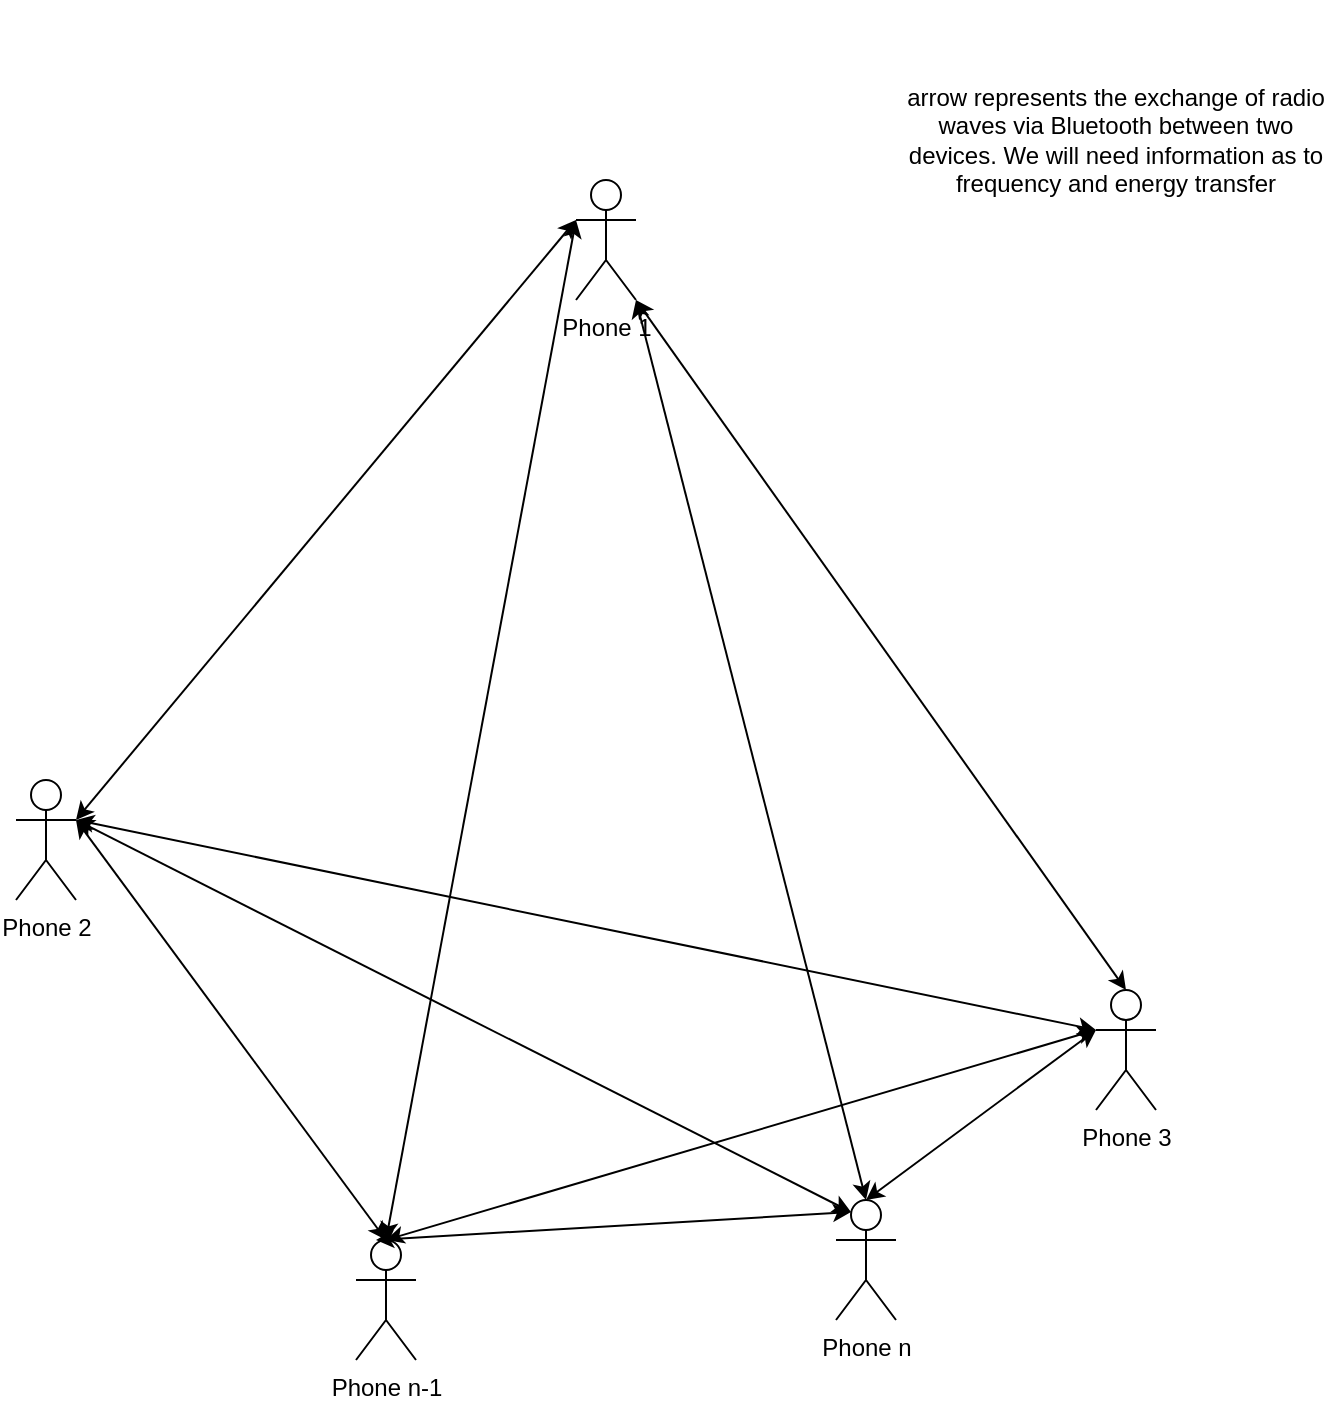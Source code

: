 <mxfile version="21.6.8" type="github" pages="3">
  <diagram name="concept" id="LcQFmW3AAHdsawYNoonc">
    <mxGraphModel dx="1434" dy="896" grid="1" gridSize="10" guides="1" tooltips="1" connect="1" arrows="1" fold="1" page="1" pageScale="1" pageWidth="827" pageHeight="1169" math="0" shadow="0">
      <root>
        <mxCell id="0" />
        <mxCell id="1" parent="0" />
        <mxCell id="gAuIQgTeysTWNeX1T_51-1" value="Phone 3" style="shape=umlActor;verticalLabelPosition=bottom;verticalAlign=top;html=1;outlineConnect=0;" vertex="1" parent="1">
          <mxGeometry x="660" y="525" width="30" height="60" as="geometry" />
        </mxCell>
        <mxCell id="gAuIQgTeysTWNeX1T_51-2" value="&lt;div&gt;Phone 2&lt;/div&gt;" style="shape=umlActor;verticalLabelPosition=bottom;verticalAlign=top;html=1;outlineConnect=0;" vertex="1" parent="1">
          <mxGeometry x="120" y="420" width="30" height="60" as="geometry" />
        </mxCell>
        <mxCell id="gAuIQgTeysTWNeX1T_51-3" value="Phone 1" style="shape=umlActor;verticalLabelPosition=bottom;verticalAlign=top;html=1;outlineConnect=0;" vertex="1" parent="1">
          <mxGeometry x="400" y="120" width="30" height="60" as="geometry" />
        </mxCell>
        <mxCell id="gAuIQgTeysTWNeX1T_51-8" value="" style="endArrow=classic;startArrow=classic;html=1;rounded=0;exitX=1;exitY=0.333;exitDx=0;exitDy=0;exitPerimeter=0;entryX=0;entryY=0.333;entryDx=0;entryDy=0;entryPerimeter=0;" edge="1" parent="1" source="gAuIQgTeysTWNeX1T_51-2" target="gAuIQgTeysTWNeX1T_51-3">
          <mxGeometry width="50" height="50" relative="1" as="geometry">
            <mxPoint x="200" y="430" as="sourcePoint" />
            <mxPoint x="250" y="380" as="targetPoint" />
          </mxGeometry>
        </mxCell>
        <mxCell id="gAuIQgTeysTWNeX1T_51-10" value="" style="endArrow=classic;startArrow=classic;html=1;rounded=0;exitX=1;exitY=0.333;exitDx=0;exitDy=0;exitPerimeter=0;entryX=0;entryY=0.333;entryDx=0;entryDy=0;entryPerimeter=0;" edge="1" parent="1" source="gAuIQgTeysTWNeX1T_51-2" target="gAuIQgTeysTWNeX1T_51-1">
          <mxGeometry width="50" height="50" relative="1" as="geometry">
            <mxPoint x="150" y="440" as="sourcePoint" />
            <mxPoint x="660" y="545" as="targetPoint" />
          </mxGeometry>
        </mxCell>
        <mxCell id="gAuIQgTeysTWNeX1T_51-11" value="" style="endArrow=classic;startArrow=classic;html=1;rounded=0;exitX=1;exitY=1;exitDx=0;exitDy=0;exitPerimeter=0;entryX=0.5;entryY=0;entryDx=0;entryDy=0;entryPerimeter=0;" edge="1" parent="1" source="gAuIQgTeysTWNeX1T_51-3" target="gAuIQgTeysTWNeX1T_51-1">
          <mxGeometry width="50" height="50" relative="1" as="geometry">
            <mxPoint x="420" y="315" as="sourcePoint" />
            <mxPoint x="930" y="420" as="targetPoint" />
          </mxGeometry>
        </mxCell>
        <mxCell id="gAuIQgTeysTWNeX1T_51-12" value="Phone n-1" style="shape=umlActor;verticalLabelPosition=bottom;verticalAlign=top;html=1;outlineConnect=0;" vertex="1" parent="1">
          <mxGeometry x="290" y="650" width="30" height="60" as="geometry" />
        </mxCell>
        <mxCell id="gAuIQgTeysTWNeX1T_51-13" value="" style="endArrow=classic;startArrow=classic;html=1;rounded=0;exitX=0.5;exitY=0;exitDx=0;exitDy=0;exitPerimeter=0;entryX=1;entryY=0.333;entryDx=0;entryDy=0;entryPerimeter=0;" edge="1" parent="1" source="gAuIQgTeysTWNeX1T_51-12" target="gAuIQgTeysTWNeX1T_51-2">
          <mxGeometry width="50" height="50" relative="1" as="geometry">
            <mxPoint x="270" y="610" as="sourcePoint" />
            <mxPoint x="250" y="520" as="targetPoint" />
          </mxGeometry>
        </mxCell>
        <mxCell id="gAuIQgTeysTWNeX1T_51-14" value="" style="endArrow=classic;startArrow=classic;html=1;rounded=0;exitX=0.5;exitY=0;exitDx=0;exitDy=0;exitPerimeter=0;entryX=0;entryY=0.333;entryDx=0;entryDy=0;entryPerimeter=0;" edge="1" parent="1" source="gAuIQgTeysTWNeX1T_51-12" target="gAuIQgTeysTWNeX1T_51-3">
          <mxGeometry width="50" height="50" relative="1" as="geometry">
            <mxPoint x="380" y="330" as="sourcePoint" />
            <mxPoint x="430" y="280" as="targetPoint" />
          </mxGeometry>
        </mxCell>
        <mxCell id="gAuIQgTeysTWNeX1T_51-15" value="" style="endArrow=classic;startArrow=classic;html=1;rounded=0;entryX=0;entryY=0.333;entryDx=0;entryDy=0;entryPerimeter=0;exitX=0.5;exitY=0;exitDx=0;exitDy=0;exitPerimeter=0;" edge="1" parent="1" source="gAuIQgTeysTWNeX1T_51-12" target="gAuIQgTeysTWNeX1T_51-1">
          <mxGeometry width="50" height="50" relative="1" as="geometry">
            <mxPoint x="480" y="670" as="sourcePoint" />
            <mxPoint x="530" y="620" as="targetPoint" />
          </mxGeometry>
        </mxCell>
        <mxCell id="gAuIQgTeysTWNeX1T_51-16" value="Phone n" style="shape=umlActor;verticalLabelPosition=bottom;verticalAlign=top;html=1;outlineConnect=0;" vertex="1" parent="1">
          <mxGeometry x="530" y="630" width="30" height="60" as="geometry" />
        </mxCell>
        <mxCell id="gAuIQgTeysTWNeX1T_51-17" value="" style="endArrow=classic;startArrow=classic;html=1;rounded=0;entryX=0.25;entryY=0.1;entryDx=0;entryDy=0;entryPerimeter=0;" edge="1" parent="1" target="gAuIQgTeysTWNeX1T_51-16">
          <mxGeometry width="50" height="50" relative="1" as="geometry">
            <mxPoint x="300" y="650" as="sourcePoint" />
            <mxPoint x="480" y="710" as="targetPoint" />
          </mxGeometry>
        </mxCell>
        <mxCell id="gAuIQgTeysTWNeX1T_51-18" value="" style="endArrow=classic;startArrow=classic;html=1;rounded=0;exitX=1;exitY=0.333;exitDx=0;exitDy=0;exitPerimeter=0;entryX=0.25;entryY=0.1;entryDx=0;entryDy=0;entryPerimeter=0;" edge="1" parent="1" source="gAuIQgTeysTWNeX1T_51-2" target="gAuIQgTeysTWNeX1T_51-16">
          <mxGeometry width="50" height="50" relative="1" as="geometry">
            <mxPoint x="400" y="770" as="sourcePoint" />
            <mxPoint x="490" y="610" as="targetPoint" />
          </mxGeometry>
        </mxCell>
        <mxCell id="gAuIQgTeysTWNeX1T_51-19" value="" style="endArrow=classic;startArrow=classic;html=1;rounded=0;exitX=1;exitY=1;exitDx=0;exitDy=0;exitPerimeter=0;entryX=0.5;entryY=0;entryDx=0;entryDy=0;entryPerimeter=0;" edge="1" parent="1" source="gAuIQgTeysTWNeX1T_51-3" target="gAuIQgTeysTWNeX1T_51-16">
          <mxGeometry width="50" height="50" relative="1" as="geometry">
            <mxPoint x="660" y="720" as="sourcePoint" />
            <mxPoint x="710" y="670" as="targetPoint" />
          </mxGeometry>
        </mxCell>
        <mxCell id="gAuIQgTeysTWNeX1T_51-20" value="" style="endArrow=classic;startArrow=classic;html=1;rounded=0;exitX=0.5;exitY=0;exitDx=0;exitDy=0;exitPerimeter=0;entryX=0;entryY=0.333;entryDx=0;entryDy=0;entryPerimeter=0;" edge="1" parent="1" source="gAuIQgTeysTWNeX1T_51-16" target="gAuIQgTeysTWNeX1T_51-1">
          <mxGeometry width="50" height="50" relative="1" as="geometry">
            <mxPoint x="730" y="720" as="sourcePoint" />
            <mxPoint x="780" y="670" as="targetPoint" />
          </mxGeometry>
        </mxCell>
        <mxCell id="gAuIQgTeysTWNeX1T_51-21" value="arrow represents the exchange of radio waves via Bluetooth between two devices. We will need information as to frequency and energy transfer" style="text;html=1;strokeColor=none;fillColor=none;align=center;verticalAlign=middle;whiteSpace=wrap;rounded=0;" vertex="1" parent="1">
          <mxGeometry x="560" y="30" width="220" height="140" as="geometry" />
        </mxCell>
      </root>
    </mxGraphModel>
  </diagram>
  <diagram id="O-QIfTuN5nS1racRBrM0" name="exploration">
    <mxGraphModel dx="1434" dy="896" grid="1" gridSize="10" guides="1" tooltips="1" connect="1" arrows="1" fold="1" page="1" pageScale="1" pageWidth="827" pageHeight="1169" math="0" shadow="0">
      <root>
        <mxCell id="0" />
        <mxCell id="1" parent="0" />
        <mxCell id="17YRrFIGBrkhH9JQ824B-1" value="" style="shape=actor;whiteSpace=wrap;html=1;" vertex="1" parent="1">
          <mxGeometry x="210" y="330" width="40" height="60" as="geometry" />
        </mxCell>
        <mxCell id="17YRrFIGBrkhH9JQ824B-2" value="" style="shape=actor;whiteSpace=wrap;html=1;" vertex="1" parent="1">
          <mxGeometry x="680" y="330" width="40" height="60" as="geometry" />
        </mxCell>
        <mxCell id="17YRrFIGBrkhH9JQ824B-3" value="" style="endArrow=classic;html=1;rounded=0;exitX=0.75;exitY=0.25;exitDx=0;exitDy=0;exitPerimeter=0;entryX=0.25;entryY=0.2;entryDx=0;entryDy=0;entryPerimeter=0;" edge="1" parent="1" source="17YRrFIGBrkhH9JQ824B-1" target="17YRrFIGBrkhH9JQ824B-2">
          <mxGeometry width="50" height="50" relative="1" as="geometry">
            <mxPoint x="390" y="490" as="sourcePoint" />
            <mxPoint x="440" y="440" as="targetPoint" />
          </mxGeometry>
        </mxCell>
        <mxCell id="17YRrFIGBrkhH9JQ824B-4" value="" style="endArrow=classic;html=1;rounded=0;entryX=1;entryY=0.75;entryDx=0;entryDy=0;exitX=0;exitY=0.75;exitDx=0;exitDy=0;" edge="1" parent="1" source="17YRrFIGBrkhH9JQ824B-2" target="17YRrFIGBrkhH9JQ824B-1">
          <mxGeometry width="50" height="50" relative="1" as="geometry">
            <mxPoint x="390" y="490" as="sourcePoint" />
            <mxPoint x="440" y="440" as="targetPoint" />
          </mxGeometry>
        </mxCell>
        <mxCell id="17YRrFIGBrkhH9JQ824B-5" value="RW received" style="text;html=1;strokeColor=none;fillColor=none;align=center;verticalAlign=middle;whiteSpace=wrap;rounded=0;" vertex="1" parent="1">
          <mxGeometry x="390" y="390" width="120" height="30" as="geometry" />
        </mxCell>
        <mxCell id="17YRrFIGBrkhH9JQ824B-8" value="RW sent" style="text;html=1;strokeColor=none;fillColor=none;align=center;verticalAlign=middle;whiteSpace=wrap;rounded=0;" vertex="1" parent="1">
          <mxGeometry x="390" y="300" width="120" height="30" as="geometry" />
        </mxCell>
        <mxCell id="17YRrFIGBrkhH9JQ824B-9" value="&lt;div&gt;Freq: a&lt;br&gt;&lt;/div&gt;&lt;div&gt;Energy = x&lt;br&gt;&lt;/div&gt;" style="text;html=1;strokeColor=none;fillColor=none;align=center;verticalAlign=middle;whiteSpace=wrap;rounded=0;" vertex="1" parent="1">
          <mxGeometry x="530" y="295" width="100" height="40" as="geometry" />
        </mxCell>
        <mxCell id="17YRrFIGBrkhH9JQ824B-11" value="&lt;div&gt;Freq: a&lt;br&gt;&lt;/div&gt;&lt;div&gt;Energy = x - y&lt;/div&gt;" style="text;html=1;strokeColor=none;fillColor=none;align=center;verticalAlign=middle;whiteSpace=wrap;rounded=0;" vertex="1" parent="1">
          <mxGeometry x="530" y="385" width="140" height="40" as="geometry" />
        </mxCell>
      </root>
    </mxGraphModel>
  </diagram>
  <diagram id="tIbcreq8ZCz54ozLmP20" name="neural_net">
    <mxGraphModel dx="1434" dy="896" grid="1" gridSize="10" guides="1" tooltips="1" connect="1" arrows="1" fold="1" page="1" pageScale="1" pageWidth="827" pageHeight="1169" math="0" shadow="0">
      <root>
        <mxCell id="0" />
        <mxCell id="1" parent="0" />
        <mxCell id="D9f67xwaOViJeeL2p-MD-11" style="edgeStyle=orthogonalEdgeStyle;rounded=0;orthogonalLoop=1;jettySize=auto;html=1;entryX=0;entryY=0.5;entryDx=0;entryDy=0;" edge="1" parent="1" source="D9f67xwaOViJeeL2p-MD-7" target="D9f67xwaOViJeeL2p-MD-10">
          <mxGeometry relative="1" as="geometry" />
        </mxCell>
        <mxCell id="D9f67xwaOViJeeL2p-MD-7" value="change_in_energy" style="rounded=0;whiteSpace=wrap;html=1;" vertex="1" parent="1">
          <mxGeometry x="60" y="240" width="120" height="60" as="geometry" />
        </mxCell>
        <mxCell id="D9f67xwaOViJeeL2p-MD-12" style="edgeStyle=orthogonalEdgeStyle;rounded=0;orthogonalLoop=1;jettySize=auto;html=1;exitX=0;exitY=0.5;exitDx=0;exitDy=0;entryX=1;entryY=0.5;entryDx=0;entryDy=0;" edge="1" parent="1" source="D9f67xwaOViJeeL2p-MD-9" target="D9f67xwaOViJeeL2p-MD-10">
          <mxGeometry relative="1" as="geometry" />
        </mxCell>
        <mxCell id="D9f67xwaOViJeeL2p-MD-9" value="material_db" style="shape=datastore;whiteSpace=wrap;html=1;" vertex="1" parent="1">
          <mxGeometry x="590" y="210" width="150" height="120" as="geometry" />
        </mxCell>
        <mxCell id="D9f67xwaOViJeeL2p-MD-14" value="" style="edgeStyle=orthogonalEdgeStyle;rounded=0;orthogonalLoop=1;jettySize=auto;html=1;" edge="1" parent="1" source="D9f67xwaOViJeeL2p-MD-10" target="D9f67xwaOViJeeL2p-MD-13">
          <mxGeometry relative="1" as="geometry" />
        </mxCell>
        <mxCell id="D9f67xwaOViJeeL2p-MD-10" value="neural_net" style="ellipse;shape=doubleEllipse;margin=3;whiteSpace=wrap;html=1;align=center;" vertex="1" parent="1">
          <mxGeometry x="330" y="250" width="100" height="40" as="geometry" />
        </mxCell>
        <mxCell id="D9f67xwaOViJeeL2p-MD-16" style="edgeStyle=orthogonalEdgeStyle;rounded=0;orthogonalLoop=1;jettySize=auto;html=1;exitX=0.5;exitY=1;exitDx=0;exitDy=0;entryX=0.5;entryY=0;entryDx=0;entryDy=0;" edge="1" parent="1" source="D9f67xwaOViJeeL2p-MD-13" target="D9f67xwaOViJeeL2p-MD-17">
          <mxGeometry relative="1" as="geometry">
            <mxPoint x="380" y="555" as="targetPoint" />
          </mxGeometry>
        </mxCell>
        <mxCell id="D9f67xwaOViJeeL2p-MD-13" value="output_picture" style="whiteSpace=wrap;html=1;" vertex="1" parent="1">
          <mxGeometry x="320" y="360" width="120" height="60" as="geometry" />
        </mxCell>
        <mxCell id="D9f67xwaOViJeeL2p-MD-20" style="edgeStyle=orthogonalEdgeStyle;rounded=0;orthogonalLoop=1;jettySize=auto;html=1;exitX=1;exitY=0.5;exitDx=0;exitDy=0;entryX=0;entryY=0.5;entryDx=0;entryDy=0;" edge="1" parent="1" source="D9f67xwaOViJeeL2p-MD-17" target="D9f67xwaOViJeeL2p-MD-19">
          <mxGeometry relative="1" as="geometry" />
        </mxCell>
        <mxCell id="D9f67xwaOViJeeL2p-MD-26" value="" style="edgeStyle=orthogonalEdgeStyle;rounded=0;orthogonalLoop=1;jettySize=auto;html=1;" edge="1" parent="1" source="D9f67xwaOViJeeL2p-MD-17" target="D9f67xwaOViJeeL2p-MD-25">
          <mxGeometry relative="1" as="geometry" />
        </mxCell>
        <mxCell id="D9f67xwaOViJeeL2p-MD-17" value="output_picture_db" style="shape=datastore;whiteSpace=wrap;html=1;" vertex="1" parent="1">
          <mxGeometry x="305" y="490" width="150" height="120" as="geometry" />
        </mxCell>
        <mxCell id="D9f67xwaOViJeeL2p-MD-23" value="" style="edgeStyle=orthogonalEdgeStyle;rounded=0;orthogonalLoop=1;jettySize=auto;html=1;" edge="1" parent="1" source="D9f67xwaOViJeeL2p-MD-19" target="D9f67xwaOViJeeL2p-MD-22">
          <mxGeometry relative="1" as="geometry" />
        </mxCell>
        <mxCell id="D9f67xwaOViJeeL2p-MD-19" value="neural_net" style="ellipse;shape=doubleEllipse;margin=3;whiteSpace=wrap;html=1;align=center;" vertex="1" parent="1">
          <mxGeometry x="615" y="530" width="100" height="40" as="geometry" />
        </mxCell>
        <mxCell id="D9f67xwaOViJeeL2p-MD-22" value="predictive_movement" style="whiteSpace=wrap;html=1;" vertex="1" parent="1">
          <mxGeometry x="605" y="720" width="120" height="60" as="geometry" />
        </mxCell>
        <mxCell id="D9f67xwaOViJeeL2p-MD-25" value="actual_movement" style="whiteSpace=wrap;html=1;" vertex="1" parent="1">
          <mxGeometry x="320" y="720" width="120" height="60" as="geometry" />
        </mxCell>
        <mxCell id="D9f67xwaOViJeeL2p-MD-28" value="" style="endArrow=none;dashed=1;html=1;dashPattern=1 3;strokeWidth=2;rounded=0;exitX=1;exitY=0.5;exitDx=0;exitDy=0;entryX=0;entryY=0.5;entryDx=0;entryDy=0;" edge="1" parent="1" source="D9f67xwaOViJeeL2p-MD-25" target="D9f67xwaOViJeeL2p-MD-22">
          <mxGeometry width="50" height="50" relative="1" as="geometry">
            <mxPoint x="530" y="780" as="sourcePoint" />
            <mxPoint x="580" y="730" as="targetPoint" />
          </mxGeometry>
        </mxCell>
        <mxCell id="D9f67xwaOViJeeL2p-MD-29" value="check_accuracy" style="text;html=1;strokeColor=none;fillColor=none;align=center;verticalAlign=middle;whiteSpace=wrap;rounded=0;" vertex="1" parent="1">
          <mxGeometry x="470" y="720" width="100" height="30" as="geometry" />
        </mxCell>
      </root>
    </mxGraphModel>
  </diagram>
</mxfile>
